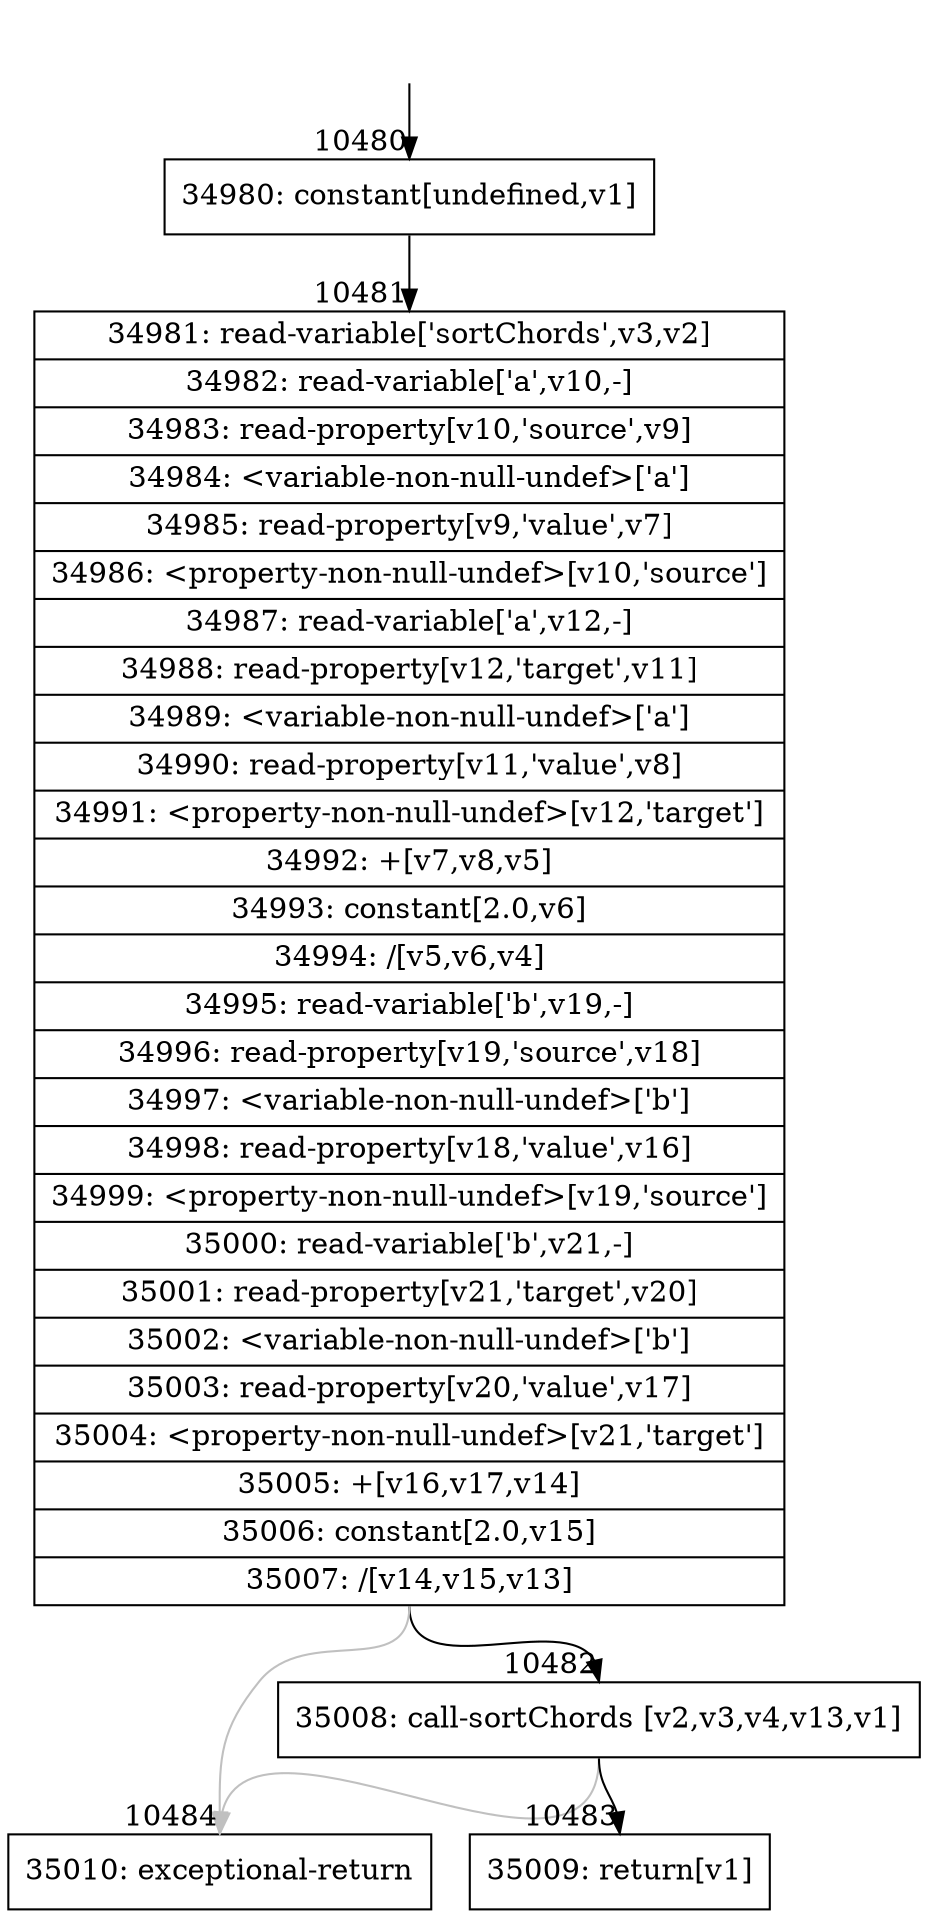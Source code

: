 digraph {
rankdir="TD"
BB_entry961[shape=none,label=""];
BB_entry961 -> BB10480 [tailport=s, headport=n, headlabel="    10480"]
BB10480 [shape=record label="{34980: constant[undefined,v1]}" ] 
BB10480 -> BB10481 [tailport=s, headport=n, headlabel="      10481"]
BB10481 [shape=record label="{34981: read-variable['sortChords',v3,v2]|34982: read-variable['a',v10,-]|34983: read-property[v10,'source',v9]|34984: \<variable-non-null-undef\>['a']|34985: read-property[v9,'value',v7]|34986: \<property-non-null-undef\>[v10,'source']|34987: read-variable['a',v12,-]|34988: read-property[v12,'target',v11]|34989: \<variable-non-null-undef\>['a']|34990: read-property[v11,'value',v8]|34991: \<property-non-null-undef\>[v12,'target']|34992: +[v7,v8,v5]|34993: constant[2.0,v6]|34994: /[v5,v6,v4]|34995: read-variable['b',v19,-]|34996: read-property[v19,'source',v18]|34997: \<variable-non-null-undef\>['b']|34998: read-property[v18,'value',v16]|34999: \<property-non-null-undef\>[v19,'source']|35000: read-variable['b',v21,-]|35001: read-property[v21,'target',v20]|35002: \<variable-non-null-undef\>['b']|35003: read-property[v20,'value',v17]|35004: \<property-non-null-undef\>[v21,'target']|35005: +[v16,v17,v14]|35006: constant[2.0,v15]|35007: /[v14,v15,v13]}" ] 
BB10481 -> BB10482 [tailport=s, headport=n, headlabel="      10482"]
BB10481 -> BB10484 [tailport=s, headport=n, color=gray, headlabel="      10484"]
BB10482 [shape=record label="{35008: call-sortChords [v2,v3,v4,v13,v1]}" ] 
BB10482 -> BB10483 [tailport=s, headport=n, headlabel="      10483"]
BB10482 -> BB10484 [tailport=s, headport=n, color=gray]
BB10483 [shape=record label="{35009: return[v1]}" ] 
BB10484 [shape=record label="{35010: exceptional-return}" ] 
//#$~ 6164
}
